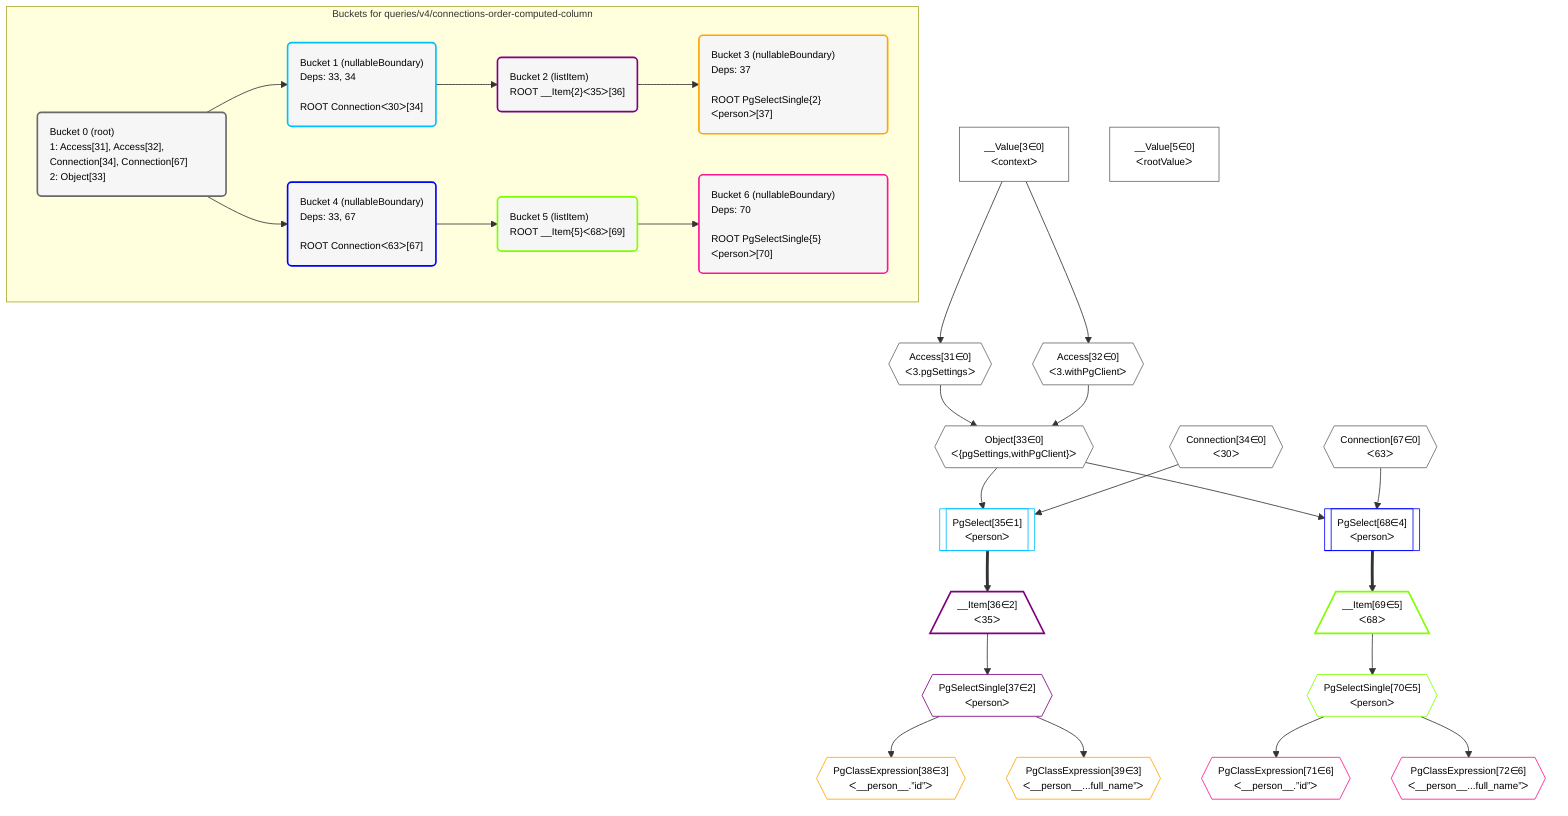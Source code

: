 %%{init: {'themeVariables': { 'fontSize': '12px'}}}%%
graph TD
    classDef path fill:#eee,stroke:#000,color:#000
    classDef plan fill:#fff,stroke-width:1px,color:#000
    classDef itemplan fill:#fff,stroke-width:2px,color:#000
    classDef unbatchedplan fill:#dff,stroke-width:1px,color:#000
    classDef sideeffectplan fill:#fcc,stroke-width:2px,color:#000
    classDef bucket fill:#f6f6f6,color:#000,stroke-width:2px,text-align:left


    %% define steps
    __Value3["__Value[3∈0]<br />ᐸcontextᐳ"]:::plan
    __Value5["__Value[5∈0]<br />ᐸrootValueᐳ"]:::plan
    Access31{{"Access[31∈0]<br />ᐸ3.pgSettingsᐳ"}}:::plan
    Access32{{"Access[32∈0]<br />ᐸ3.withPgClientᐳ"}}:::plan
    Object33{{"Object[33∈0]<br />ᐸ{pgSettings,withPgClient}ᐳ"}}:::plan
    Connection34{{"Connection[34∈0]<br />ᐸ30ᐳ"}}:::plan
    PgSelect35[["PgSelect[35∈1]<br />ᐸpersonᐳ"]]:::plan
    __Item36[/"__Item[36∈2]<br />ᐸ35ᐳ"\]:::itemplan
    PgSelectSingle37{{"PgSelectSingle[37∈2]<br />ᐸpersonᐳ"}}:::plan
    PgClassExpression38{{"PgClassExpression[38∈3]<br />ᐸ__person__.”id”ᐳ"}}:::plan
    PgClassExpression39{{"PgClassExpression[39∈3]<br />ᐸ__person__...full_name”ᐳ"}}:::plan
    Connection67{{"Connection[67∈0]<br />ᐸ63ᐳ"}}:::plan
    PgSelect68[["PgSelect[68∈4]<br />ᐸpersonᐳ"]]:::plan
    __Item69[/"__Item[69∈5]<br />ᐸ68ᐳ"\]:::itemplan
    PgSelectSingle70{{"PgSelectSingle[70∈5]<br />ᐸpersonᐳ"}}:::plan
    PgClassExpression71{{"PgClassExpression[71∈6]<br />ᐸ__person__.”id”ᐳ"}}:::plan
    PgClassExpression72{{"PgClassExpression[72∈6]<br />ᐸ__person__...full_name”ᐳ"}}:::plan

    %% plan dependencies
    __Value3 --> Access31
    __Value3 --> Access32
    Access31 & Access32 --> Object33
    Object33 & Connection34 --> PgSelect35
    PgSelect35 ==> __Item36
    __Item36 --> PgSelectSingle37
    PgSelectSingle37 --> PgClassExpression38
    PgSelectSingle37 --> PgClassExpression39
    Object33 & Connection67 --> PgSelect68
    PgSelect68 ==> __Item69
    __Item69 --> PgSelectSingle70
    PgSelectSingle70 --> PgClassExpression71
    PgSelectSingle70 --> PgClassExpression72

    subgraph "Buckets for queries/v4/connections-order-computed-column"
    Bucket0("Bucket 0 (root)<br />1: Access[31], Access[32], Connection[34], Connection[67]<br />2: Object[33]"):::bucket
    classDef bucket0 stroke:#696969
    class Bucket0,__Value3,__Value5,Access31,Access32,Object33,Connection34,Connection67 bucket0
    Bucket1("Bucket 1 (nullableBoundary)<br />Deps: 33, 34<br /><br />ROOT Connectionᐸ30ᐳ[34]"):::bucket
    classDef bucket1 stroke:#00bfff
    class Bucket1,PgSelect35 bucket1
    Bucket2("Bucket 2 (listItem)<br />ROOT __Item{2}ᐸ35ᐳ[36]"):::bucket
    classDef bucket2 stroke:#7f007f
    class Bucket2,__Item36,PgSelectSingle37 bucket2
    Bucket3("Bucket 3 (nullableBoundary)<br />Deps: 37<br /><br />ROOT PgSelectSingle{2}ᐸpersonᐳ[37]"):::bucket
    classDef bucket3 stroke:#ffa500
    class Bucket3,PgClassExpression38,PgClassExpression39 bucket3
    Bucket4("Bucket 4 (nullableBoundary)<br />Deps: 33, 67<br /><br />ROOT Connectionᐸ63ᐳ[67]"):::bucket
    classDef bucket4 stroke:#0000ff
    class Bucket4,PgSelect68 bucket4
    Bucket5("Bucket 5 (listItem)<br />ROOT __Item{5}ᐸ68ᐳ[69]"):::bucket
    classDef bucket5 stroke:#7fff00
    class Bucket5,__Item69,PgSelectSingle70 bucket5
    Bucket6("Bucket 6 (nullableBoundary)<br />Deps: 70<br /><br />ROOT PgSelectSingle{5}ᐸpersonᐳ[70]"):::bucket
    classDef bucket6 stroke:#ff1493
    class Bucket6,PgClassExpression71,PgClassExpression72 bucket6
    Bucket0 --> Bucket1 & Bucket4
    Bucket1 --> Bucket2
    Bucket2 --> Bucket3
    Bucket4 --> Bucket5
    Bucket5 --> Bucket6
    end